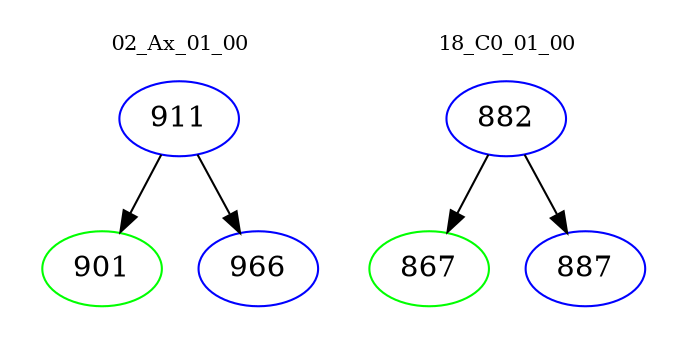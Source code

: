 digraph{
subgraph cluster_0 {
color = white
label = "02_Ax_01_00";
fontsize=10;
T0_911 [label="911", color="blue"]
T0_911 -> T0_901 [color="black"]
T0_901 [label="901", color="green"]
T0_911 -> T0_966 [color="black"]
T0_966 [label="966", color="blue"]
}
subgraph cluster_1 {
color = white
label = "18_C0_01_00";
fontsize=10;
T1_882 [label="882", color="blue"]
T1_882 -> T1_867 [color="black"]
T1_867 [label="867", color="green"]
T1_882 -> T1_887 [color="black"]
T1_887 [label="887", color="blue"]
}
}
